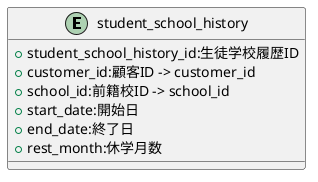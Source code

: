 @startuml

entity "student_school_history"{
    + student_school_history_id:生徒学校履歴ID
    + customer_id:顧客ID -> customer_id
    + school_id:前籍校ID -> school_id
    + start_date:開始日
    + end_date:終了日
    + rest_month:休学月数
}

@enduml